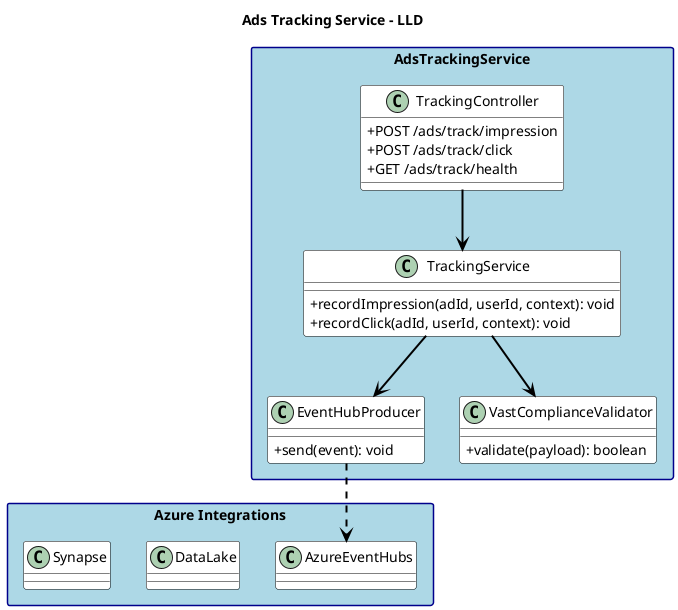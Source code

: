 @startuml
title Ads Tracking Service - LLD

skinparam shadowing false
skinparam packageStyle rectangle
skinparam classAttributeIconSize 0
skinparam fontName "Helvetica"
skinparam titleFontName "Helvetica"
skinparam legendFontName "Helvetica"
skinparam noteFontName "Helvetica"
skinparam backgroundColor white
skinparam packageBackgroundColor lightblue
skinparam packageBorderColor darkblue
skinparam classBackgroundColor white
skinparam classBorderColor black
skinparam interfaceBackgroundColor lightgreen
skinparam interfaceBorderColor black
skinparam enumBackgroundColor lightyellow
skinparam enumBorderColor black
skinparam arrowColor black
skinparam arrowThickness 2


package "AdsTrackingService" {
class TrackingController {
+POST /ads/track/impression
+POST /ads/track/click
+GET /ads/track/health
}

class TrackingService {
+recordImpression(adId, userId, context): void
+recordClick(adId, userId, context): void
}

class EventHubProducer {
+send(event): void
}

class VastComplianceValidator {
+validate(payload): boolean
}
}

package "Azure Integrations" {
class AzureEventHubs
class DataLake
class Synapse
}

TrackingController --> TrackingService
TrackingService --> VastComplianceValidator
TrackingService --> EventHubProducer
EventHubProducer ..> AzureEventHubs

@enduml
